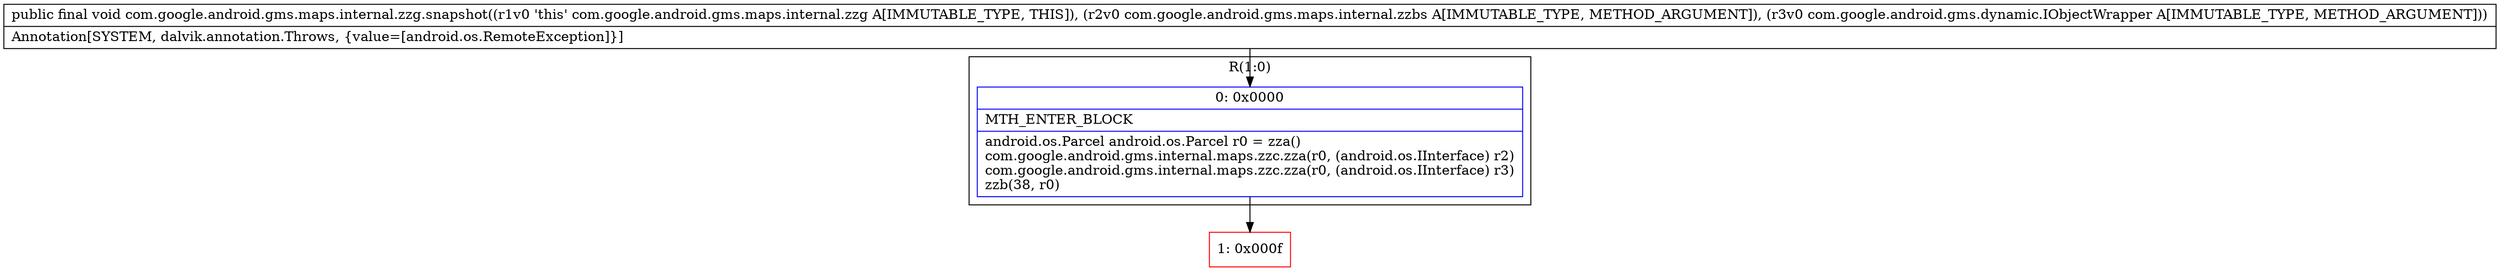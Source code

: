 digraph "CFG forcom.google.android.gms.maps.internal.zzg.snapshot(Lcom\/google\/android\/gms\/maps\/internal\/zzbs;Lcom\/google\/android\/gms\/dynamic\/IObjectWrapper;)V" {
subgraph cluster_Region_1602499241 {
label = "R(1:0)";
node [shape=record,color=blue];
Node_0 [shape=record,label="{0\:\ 0x0000|MTH_ENTER_BLOCK\l|android.os.Parcel android.os.Parcel r0 = zza()\lcom.google.android.gms.internal.maps.zzc.zza(r0, (android.os.IInterface) r2)\lcom.google.android.gms.internal.maps.zzc.zza(r0, (android.os.IInterface) r3)\lzzb(38, r0)\l}"];
}
Node_1 [shape=record,color=red,label="{1\:\ 0x000f}"];
MethodNode[shape=record,label="{public final void com.google.android.gms.maps.internal.zzg.snapshot((r1v0 'this' com.google.android.gms.maps.internal.zzg A[IMMUTABLE_TYPE, THIS]), (r2v0 com.google.android.gms.maps.internal.zzbs A[IMMUTABLE_TYPE, METHOD_ARGUMENT]), (r3v0 com.google.android.gms.dynamic.IObjectWrapper A[IMMUTABLE_TYPE, METHOD_ARGUMENT]))  | Annotation[SYSTEM, dalvik.annotation.Throws, \{value=[android.os.RemoteException]\}]\l}"];
MethodNode -> Node_0;
Node_0 -> Node_1;
}

